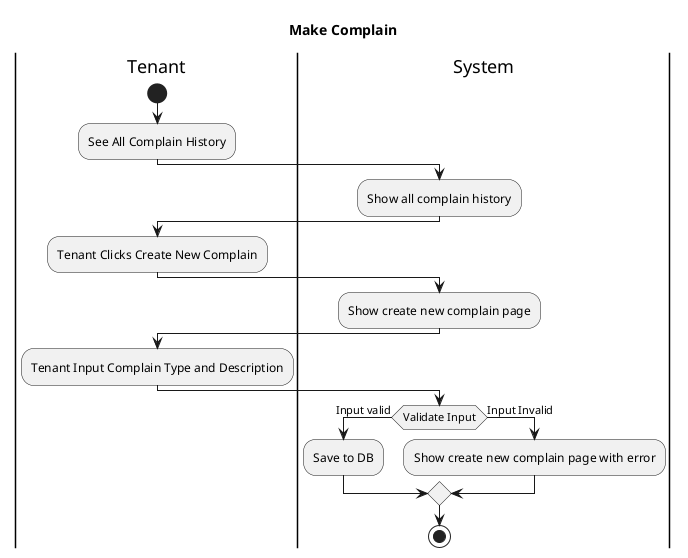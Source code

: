 @startuml
title Make Complain
|Tenant|
start
:See All Complain History;

|System|
:Show all complain history;

|Tenant|
:Tenant Clicks Create New Complain;
|System|
:Show create new complain page;
|Tenant|
:Tenant Input Complain Type and Description;
|System|
if (Validate Input) then (Input valid)
    :Save to DB;
else (Input Invalid)
    :Show create new complain page with error;
endif

stop
@enduml
